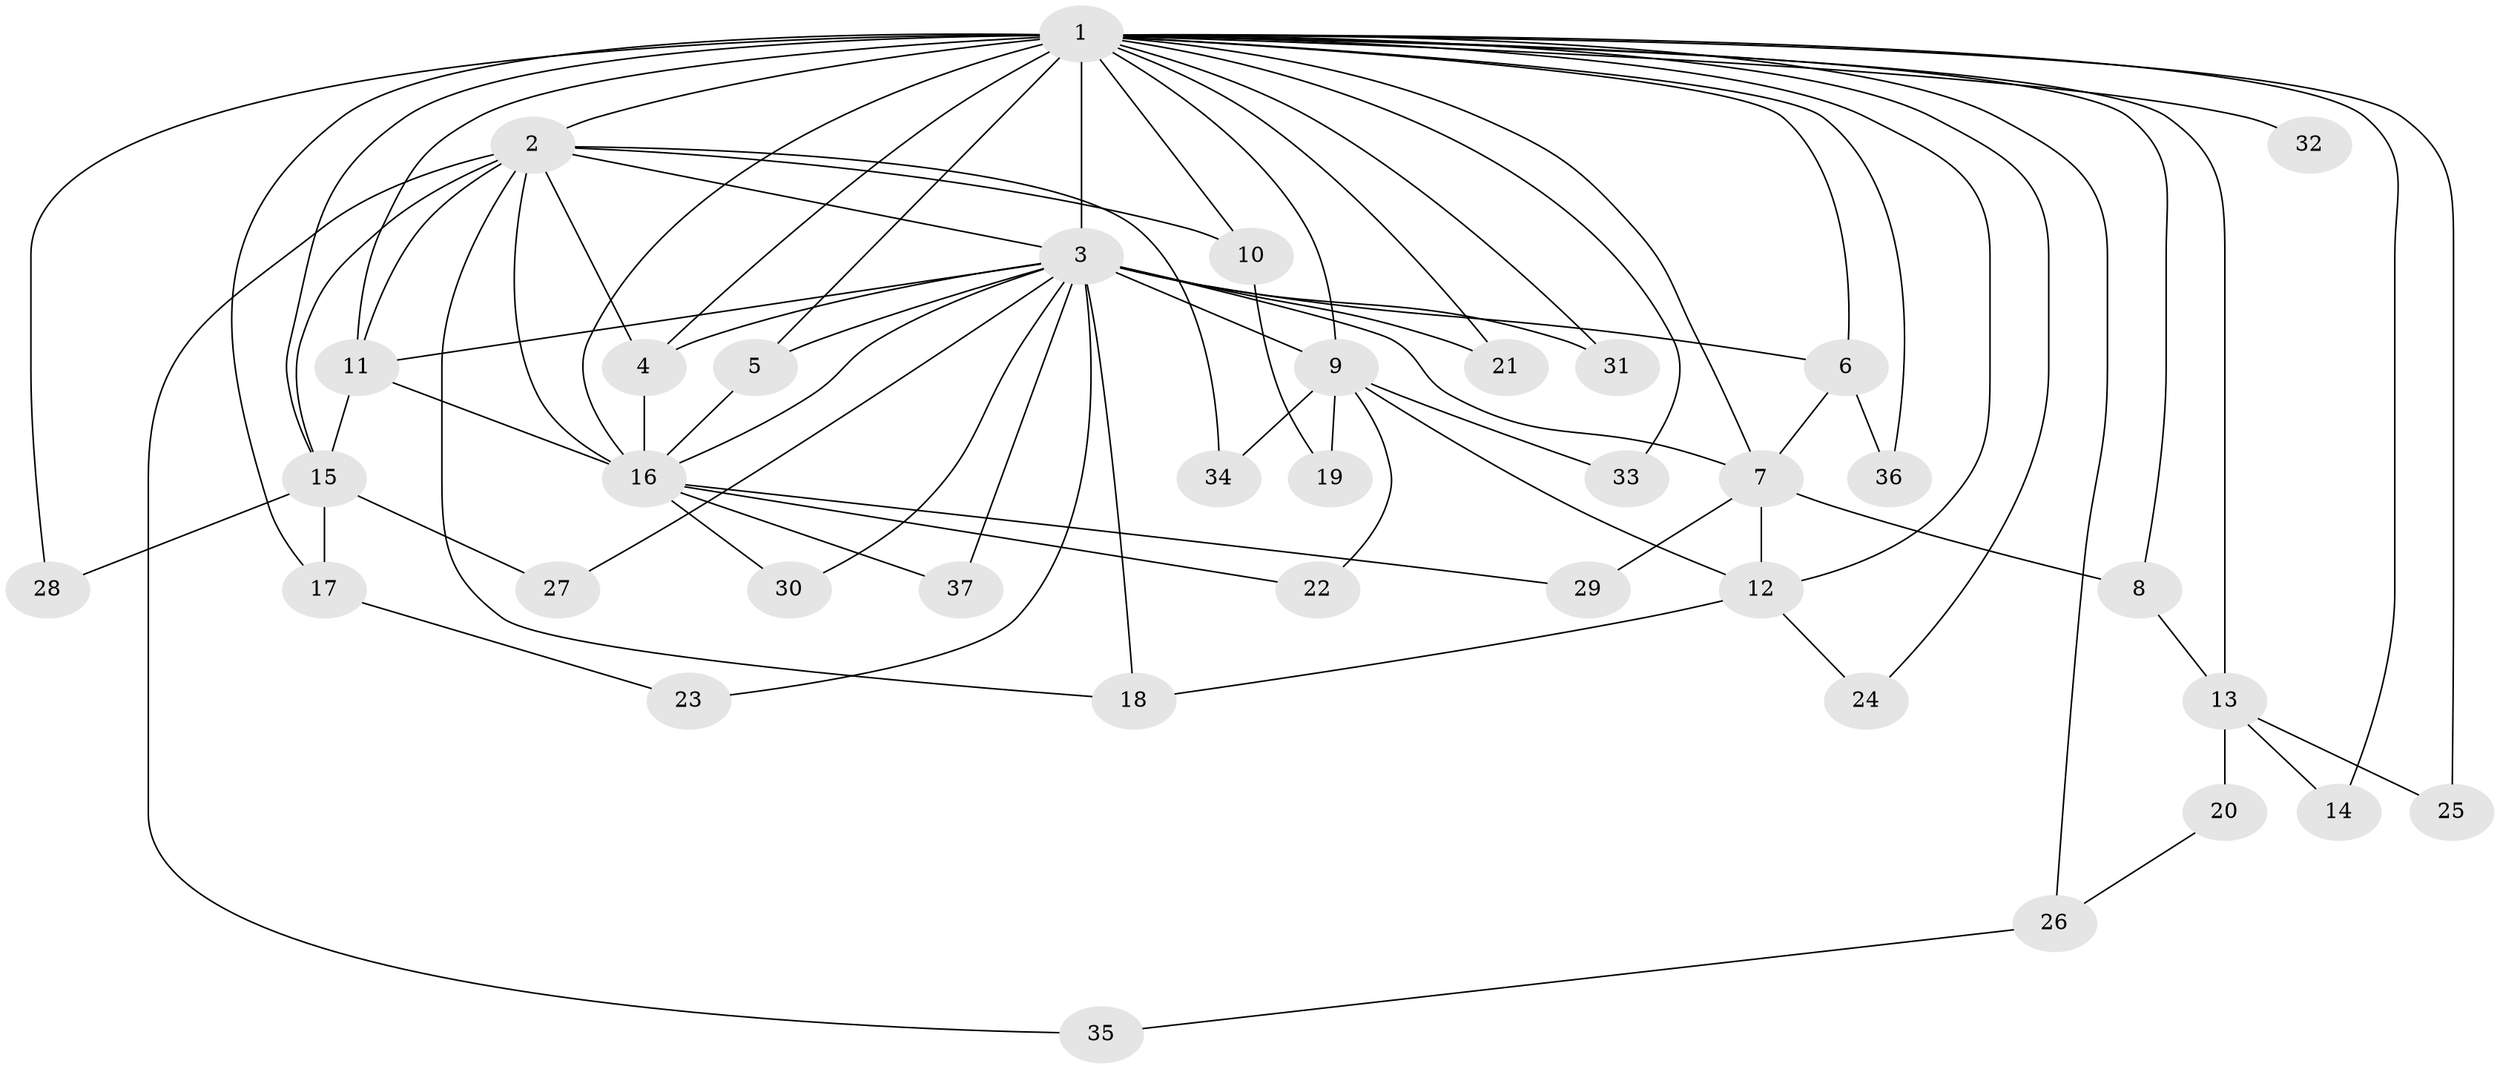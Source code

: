 // original degree distribution, {19: 0.013513513513513514, 18: 0.013513513513513514, 27: 0.013513513513513514, 15: 0.013513513513513514, 11: 0.013513513513513514, 16: 0.013513513513513514, 17: 0.013513513513513514, 12: 0.013513513513513514, 22: 0.013513513513513514, 14: 0.013513513513513514, 3: 0.20270270270270271, 8: 0.02702702702702703, 4: 0.02702702702702703, 6: 0.013513513513513514, 2: 0.5405405405405406, 5: 0.05405405405405406}
// Generated by graph-tools (version 1.1) at 2025/35/03/09/25 02:35:09]
// undirected, 37 vertices, 79 edges
graph export_dot {
graph [start="1"]
  node [color=gray90,style=filled];
  1;
  2;
  3;
  4;
  5;
  6;
  7;
  8;
  9;
  10;
  11;
  12;
  13;
  14;
  15;
  16;
  17;
  18;
  19;
  20;
  21;
  22;
  23;
  24;
  25;
  26;
  27;
  28;
  29;
  30;
  31;
  32;
  33;
  34;
  35;
  36;
  37;
  1 -- 2 [weight=6.0];
  1 -- 3 [weight=13.0];
  1 -- 4 [weight=6.0];
  1 -- 5 [weight=1.0];
  1 -- 6 [weight=6.0];
  1 -- 7 [weight=2.0];
  1 -- 8 [weight=1.0];
  1 -- 9 [weight=3.0];
  1 -- 10 [weight=3.0];
  1 -- 11 [weight=1.0];
  1 -- 12 [weight=1.0];
  1 -- 13 [weight=4.0];
  1 -- 14 [weight=1.0];
  1 -- 15 [weight=1.0];
  1 -- 16 [weight=4.0];
  1 -- 17 [weight=1.0];
  1 -- 21 [weight=2.0];
  1 -- 24 [weight=1.0];
  1 -- 25 [weight=1.0];
  1 -- 26 [weight=1.0];
  1 -- 28 [weight=1.0];
  1 -- 31 [weight=1.0];
  1 -- 32 [weight=1.0];
  1 -- 33 [weight=1.0];
  1 -- 36 [weight=1.0];
  2 -- 3 [weight=3.0];
  2 -- 4 [weight=1.0];
  2 -- 10 [weight=1.0];
  2 -- 11 [weight=1.0];
  2 -- 15 [weight=1.0];
  2 -- 16 [weight=2.0];
  2 -- 18 [weight=1.0];
  2 -- 34 [weight=1.0];
  2 -- 35 [weight=1.0];
  3 -- 4 [weight=3.0];
  3 -- 5 [weight=1.0];
  3 -- 6 [weight=2.0];
  3 -- 7 [weight=1.0];
  3 -- 9 [weight=1.0];
  3 -- 11 [weight=1.0];
  3 -- 16 [weight=2.0];
  3 -- 18 [weight=1.0];
  3 -- 21 [weight=1.0];
  3 -- 23 [weight=1.0];
  3 -- 27 [weight=1.0];
  3 -- 30 [weight=1.0];
  3 -- 31 [weight=1.0];
  3 -- 37 [weight=1.0];
  4 -- 16 [weight=12.0];
  5 -- 16 [weight=1.0];
  6 -- 7 [weight=2.0];
  6 -- 36 [weight=1.0];
  7 -- 8 [weight=1.0];
  7 -- 12 [weight=1.0];
  7 -- 29 [weight=1.0];
  8 -- 13 [weight=1.0];
  9 -- 12 [weight=1.0];
  9 -- 19 [weight=1.0];
  9 -- 22 [weight=1.0];
  9 -- 33 [weight=1.0];
  9 -- 34 [weight=1.0];
  10 -- 19 [weight=1.0];
  11 -- 15 [weight=2.0];
  11 -- 16 [weight=1.0];
  12 -- 18 [weight=1.0];
  12 -- 24 [weight=1.0];
  13 -- 14 [weight=1.0];
  13 -- 20 [weight=2.0];
  13 -- 25 [weight=1.0];
  15 -- 17 [weight=1.0];
  15 -- 27 [weight=1.0];
  15 -- 28 [weight=1.0];
  16 -- 22 [weight=1.0];
  16 -- 29 [weight=1.0];
  16 -- 30 [weight=1.0];
  16 -- 37 [weight=1.0];
  17 -- 23 [weight=1.0];
  20 -- 26 [weight=1.0];
  26 -- 35 [weight=1.0];
}
